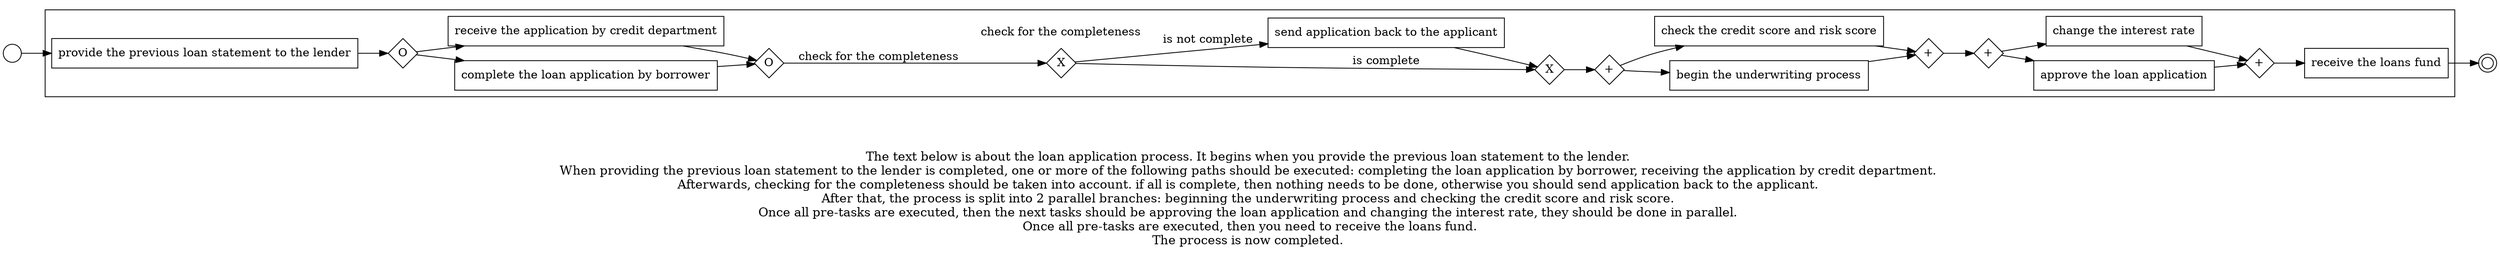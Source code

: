 digraph loan_application_process_169 {
	graph [rankdir=LR]
	START_NODE [label="" shape=circle width=0.3]
	subgraph CLUSTER_0 {
		"provide the previous loan statement to the lender" [shape=box]
		"OR_SPLIT--2. Loan application_M1PL" [label=O fixedsize=true shape=diamond width=0.5]
		"provide the previous loan statement to the lender" -> "OR_SPLIT--2. Loan application_M1PL"
		"complete the loan application by borrower" [shape=box]
		"OR_SPLIT--2. Loan application_M1PL" -> "complete the loan application by borrower"
		"receive the application by credit department" [shape=box]
		"OR_SPLIT--2. Loan application_M1PL" -> "receive the application by credit department"
		"OR_JOIN--2. Loan application_M1PL" [label=O fixedsize=true shape=diamond width=0.5]
		"complete the loan application by borrower" -> "OR_JOIN--2. Loan application_M1PL"
		"receive the application by credit department" -> "OR_JOIN--2. Loan application_M1PL"
		subgraph "CLUSTER_XOR_3. Application processing _VJIB" {
			color=white label="check for the completeness"
			"XOR_SPLIT--check for the completeness_8BXT" [label=X fixedsize=true shape=diamond width=0.5]
		}
		"OR_JOIN--2. Loan application_M1PL" -> "XOR_SPLIT--check for the completeness_8BXT" [label="check for the completeness"]
		"XOR_SPLIT--check for the completeness_8BXT" -> "XOR_JOIN--check for the completeness_8BXT" [label="is complete"]
		"send application back to the applicant" [shape=box]
		"XOR_SPLIT--check for the completeness_8BXT" -> "send application back to the applicant" [label="is not complete"]
		"XOR_JOIN--check for the completeness_8BXT" [label=X fixedsize=true shape=diamond width=0.5]
		"send application back to the applicant" -> "XOR_JOIN--check for the completeness_8BXT"
		"AND_SPLIT--4. Underwriting process_FN7S" [label="+" fixedsize=true shape=diamond width=0.5]
		"XOR_JOIN--check for the completeness_8BXT" -> "AND_SPLIT--4. Underwriting process_FN7S"
		"begin the underwriting process" [shape=box]
		"AND_SPLIT--4. Underwriting process_FN7S" -> "begin the underwriting process"
		"check the credit score and risk score" [shape=box]
		"AND_SPLIT--4. Underwriting process_FN7S" -> "check the credit score and risk score"
		"AND_JOIN--4. Underwriting process_FN7S" [label="+" fixedsize=true shape=diamond width=0.5]
		"begin the underwriting process" -> "AND_JOIN--4. Underwriting process_FN7S"
		"check the credit score and risk score" -> "AND_JOIN--4. Underwriting process_FN7S"
		"AND_SPLIT--5. Credit decision_PGTX" [label="+" fixedsize=true shape=diamond width=0.5]
		"AND_JOIN--4. Underwriting process_FN7S" -> "AND_SPLIT--5. Credit decision_PGTX"
		"approve the loan application" [shape=box]
		"AND_SPLIT--5. Credit decision_PGTX" -> "approve the loan application"
		"change the interest rate" [shape=box]
		"AND_SPLIT--5. Credit decision_PGTX" -> "change the interest rate"
		"AND_JOIN--5. Credit decision_PGTX" [label="+" fixedsize=true shape=diamond width=0.5]
		"approve the loan application" -> "AND_JOIN--5. Credit decision_PGTX"
		"change the interest rate" -> "AND_JOIN--5. Credit decision_PGTX"
		"receive the loans fund" [shape=box]
		"AND_JOIN--5. Credit decision_PGTX" -> "receive the loans fund"
	}
	START_NODE -> "provide the previous loan statement to the lender"
	END_NODE [label="" shape=doublecircle width=0.2]
	"receive the loans fund" -> END_NODE
	fontsize=15 label="\n\n
The text below is about the loan application process. It begins when you provide the previous loan statement to the lender. 
When providing the previous loan statement to the lender is completed, one or more of the following paths should be executed: completing the loan application by borrower, receiving the application by credit department. 
Afterwards, checking for the completeness should be taken into account. if all is complete, then nothing needs to be done, otherwise you should send application back to the applicant. 
After that, the process is split into 2 parallel branches: beginning the underwriting process and checking the credit score and risk score. 
Once all pre-tasks are executed, then the next tasks should be approving the loan application and changing the interest rate, they should be done in parallel. 
Once all pre-tasks are executed, then you need to receive the loans fund.
The process is now completed. 
"
}

